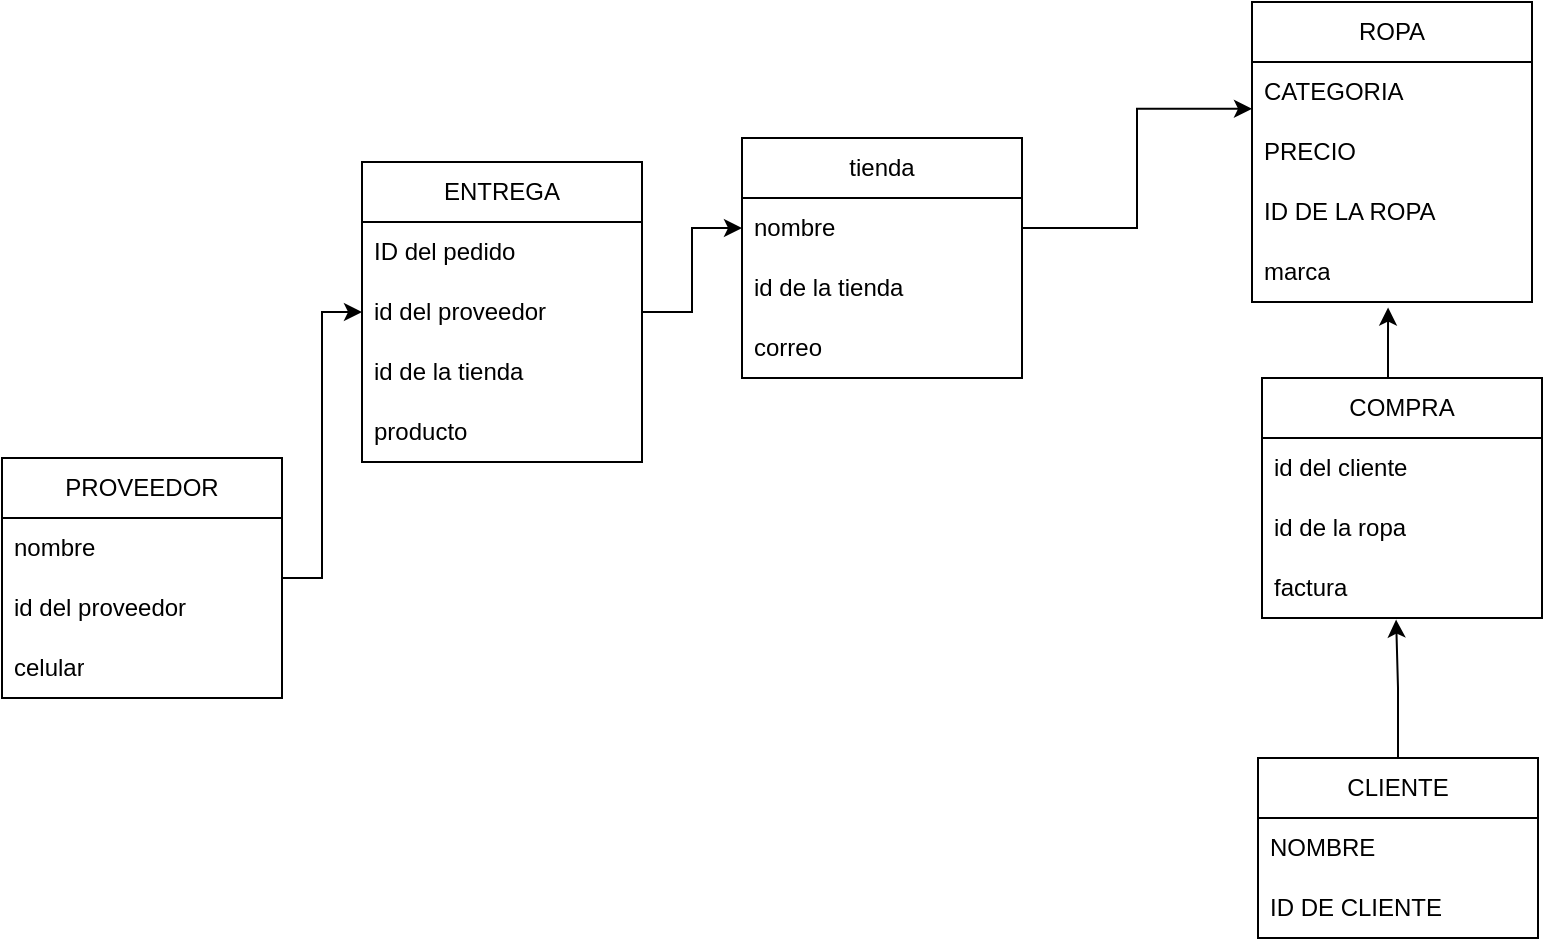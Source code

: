 <mxfile version="24.7.7">
  <diagram name="Página-1" id="-siDh4WeMUqEM1Wni683">
    <mxGraphModel dx="1313" dy="653" grid="1" gridSize="10" guides="1" tooltips="1" connect="1" arrows="1" fold="1" page="1" pageScale="1" pageWidth="850" pageHeight="1100" math="0" shadow="0">
      <root>
        <mxCell id="0" />
        <mxCell id="1" parent="0" />
        <mxCell id="fFDV8EobemNPgo9Erf_Q-2" value="CLIENTE" style="swimlane;fontStyle=0;childLayout=stackLayout;horizontal=1;startSize=30;horizontalStack=0;resizeParent=1;resizeParentMax=0;resizeLast=0;collapsible=1;marginBottom=0;whiteSpace=wrap;html=1;" vertex="1" parent="1">
          <mxGeometry x="648" y="428" width="140" height="90" as="geometry" />
        </mxCell>
        <mxCell id="fFDV8EobemNPgo9Erf_Q-3" value="NOMBRE" style="text;strokeColor=none;fillColor=none;align=left;verticalAlign=middle;spacingLeft=4;spacingRight=4;overflow=hidden;points=[[0,0.5],[1,0.5]];portConstraint=eastwest;rotatable=0;whiteSpace=wrap;html=1;" vertex="1" parent="fFDV8EobemNPgo9Erf_Q-2">
          <mxGeometry y="30" width="140" height="30" as="geometry" />
        </mxCell>
        <mxCell id="fFDV8EobemNPgo9Erf_Q-4" value="ID DE CLIENTE" style="text;strokeColor=none;fillColor=none;align=left;verticalAlign=middle;spacingLeft=4;spacingRight=4;overflow=hidden;points=[[0,0.5],[1,0.5]];portConstraint=eastwest;rotatable=0;whiteSpace=wrap;html=1;" vertex="1" parent="fFDV8EobemNPgo9Erf_Q-2">
          <mxGeometry y="60" width="140" height="30" as="geometry" />
        </mxCell>
        <mxCell id="fFDV8EobemNPgo9Erf_Q-11" value="ROPA" style="swimlane;fontStyle=0;childLayout=stackLayout;horizontal=1;startSize=30;horizontalStack=0;resizeParent=1;resizeParentMax=0;resizeLast=0;collapsible=1;marginBottom=0;whiteSpace=wrap;html=1;" vertex="1" parent="1">
          <mxGeometry x="645" y="50" width="140" height="150" as="geometry" />
        </mxCell>
        <mxCell id="fFDV8EobemNPgo9Erf_Q-12" value="CATEGORIA" style="text;strokeColor=none;fillColor=none;align=left;verticalAlign=middle;spacingLeft=4;spacingRight=4;overflow=hidden;points=[[0,0.5],[1,0.5]];portConstraint=eastwest;rotatable=0;whiteSpace=wrap;html=1;" vertex="1" parent="fFDV8EobemNPgo9Erf_Q-11">
          <mxGeometry y="30" width="140" height="30" as="geometry" />
        </mxCell>
        <mxCell id="fFDV8EobemNPgo9Erf_Q-13" value="PRECIO" style="text;strokeColor=none;fillColor=none;align=left;verticalAlign=middle;spacingLeft=4;spacingRight=4;overflow=hidden;points=[[0,0.5],[1,0.5]];portConstraint=eastwest;rotatable=0;whiteSpace=wrap;html=1;" vertex="1" parent="fFDV8EobemNPgo9Erf_Q-11">
          <mxGeometry y="60" width="140" height="30" as="geometry" />
        </mxCell>
        <mxCell id="fFDV8EobemNPgo9Erf_Q-14" value="ID DE LA ROPA" style="text;strokeColor=none;fillColor=none;align=left;verticalAlign=middle;spacingLeft=4;spacingRight=4;overflow=hidden;points=[[0,0.5],[1,0.5]];portConstraint=eastwest;rotatable=0;whiteSpace=wrap;html=1;" vertex="1" parent="fFDV8EobemNPgo9Erf_Q-11">
          <mxGeometry y="90" width="140" height="30" as="geometry" />
        </mxCell>
        <mxCell id="fFDV8EobemNPgo9Erf_Q-56" value="marca" style="text;strokeColor=none;fillColor=none;align=left;verticalAlign=middle;spacingLeft=4;spacingRight=4;overflow=hidden;points=[[0,0.5],[1,0.5]];portConstraint=eastwest;rotatable=0;whiteSpace=wrap;html=1;" vertex="1" parent="fFDV8EobemNPgo9Erf_Q-11">
          <mxGeometry y="120" width="140" height="30" as="geometry" />
        </mxCell>
        <mxCell id="fFDV8EobemNPgo9Erf_Q-15" value="PROVEEDOR" style="swimlane;fontStyle=0;childLayout=stackLayout;horizontal=1;startSize=30;horizontalStack=0;resizeParent=1;resizeParentMax=0;resizeLast=0;collapsible=1;marginBottom=0;whiteSpace=wrap;html=1;" vertex="1" parent="1">
          <mxGeometry x="20" y="278" width="140" height="120" as="geometry" />
        </mxCell>
        <mxCell id="fFDV8EobemNPgo9Erf_Q-16" value="nombre" style="text;strokeColor=none;fillColor=none;align=left;verticalAlign=middle;spacingLeft=4;spacingRight=4;overflow=hidden;points=[[0,0.5],[1,0.5]];portConstraint=eastwest;rotatable=0;whiteSpace=wrap;html=1;" vertex="1" parent="fFDV8EobemNPgo9Erf_Q-15">
          <mxGeometry y="30" width="140" height="30" as="geometry" />
        </mxCell>
        <mxCell id="fFDV8EobemNPgo9Erf_Q-17" value="id del proveedor" style="text;strokeColor=none;fillColor=none;align=left;verticalAlign=middle;spacingLeft=4;spacingRight=4;overflow=hidden;points=[[0,0.5],[1,0.5]];portConstraint=eastwest;rotatable=0;whiteSpace=wrap;html=1;" vertex="1" parent="fFDV8EobemNPgo9Erf_Q-15">
          <mxGeometry y="60" width="140" height="30" as="geometry" />
        </mxCell>
        <mxCell id="fFDV8EobemNPgo9Erf_Q-18" value="celular" style="text;strokeColor=none;fillColor=none;align=left;verticalAlign=middle;spacingLeft=4;spacingRight=4;overflow=hidden;points=[[0,0.5],[1,0.5]];portConstraint=eastwest;rotatable=0;whiteSpace=wrap;html=1;" vertex="1" parent="fFDV8EobemNPgo9Erf_Q-15">
          <mxGeometry y="90" width="140" height="30" as="geometry" />
        </mxCell>
        <mxCell id="fFDV8EobemNPgo9Erf_Q-27" value="COMPRA" style="swimlane;fontStyle=0;childLayout=stackLayout;horizontal=1;startSize=30;horizontalStack=0;resizeParent=1;resizeParentMax=0;resizeLast=0;collapsible=1;marginBottom=0;whiteSpace=wrap;html=1;" vertex="1" parent="1">
          <mxGeometry x="650" y="238" width="140" height="120" as="geometry" />
        </mxCell>
        <mxCell id="fFDV8EobemNPgo9Erf_Q-28" value="id del cliente" style="text;strokeColor=none;fillColor=none;align=left;verticalAlign=middle;spacingLeft=4;spacingRight=4;overflow=hidden;points=[[0,0.5],[1,0.5]];portConstraint=eastwest;rotatable=0;whiteSpace=wrap;html=1;" vertex="1" parent="fFDV8EobemNPgo9Erf_Q-27">
          <mxGeometry y="30" width="140" height="30" as="geometry" />
        </mxCell>
        <mxCell id="fFDV8EobemNPgo9Erf_Q-29" value="id de la ropa" style="text;strokeColor=none;fillColor=none;align=left;verticalAlign=middle;spacingLeft=4;spacingRight=4;overflow=hidden;points=[[0,0.5],[1,0.5]];portConstraint=eastwest;rotatable=0;whiteSpace=wrap;html=1;" vertex="1" parent="fFDV8EobemNPgo9Erf_Q-27">
          <mxGeometry y="60" width="140" height="30" as="geometry" />
        </mxCell>
        <mxCell id="fFDV8EobemNPgo9Erf_Q-30" value="factura" style="text;strokeColor=none;fillColor=none;align=left;verticalAlign=middle;spacingLeft=4;spacingRight=4;overflow=hidden;points=[[0,0.5],[1,0.5]];portConstraint=eastwest;rotatable=0;whiteSpace=wrap;html=1;" vertex="1" parent="fFDV8EobemNPgo9Erf_Q-27">
          <mxGeometry y="90" width="140" height="30" as="geometry" />
        </mxCell>
        <mxCell id="fFDV8EobemNPgo9Erf_Q-33" style="edgeStyle=orthogonalEdgeStyle;rounded=0;orthogonalLoop=1;jettySize=auto;html=1;entryX=0.479;entryY=1.027;entryDx=0;entryDy=0;entryPerimeter=0;" edge="1" parent="1" source="fFDV8EobemNPgo9Erf_Q-2" target="fFDV8EobemNPgo9Erf_Q-30">
          <mxGeometry relative="1" as="geometry" />
        </mxCell>
        <mxCell id="fFDV8EobemNPgo9Erf_Q-41" style="edgeStyle=orthogonalEdgeStyle;rounded=0;orthogonalLoop=1;jettySize=auto;html=1;entryX=0;entryY=0.5;entryDx=0;entryDy=0;" edge="1" parent="1" source="fFDV8EobemNPgo9Erf_Q-60" target="fFDV8EobemNPgo9Erf_Q-50">
          <mxGeometry relative="1" as="geometry">
            <mxPoint x="200.84" y="134.8" as="targetPoint" />
          </mxGeometry>
        </mxCell>
        <mxCell id="fFDV8EobemNPgo9Erf_Q-48" value="tienda" style="swimlane;fontStyle=0;childLayout=stackLayout;horizontal=1;startSize=30;horizontalStack=0;resizeParent=1;resizeParentMax=0;resizeLast=0;collapsible=1;marginBottom=0;whiteSpace=wrap;html=1;" vertex="1" parent="1">
          <mxGeometry x="390" y="118" width="140" height="120" as="geometry" />
        </mxCell>
        <mxCell id="fFDV8EobemNPgo9Erf_Q-50" value="nombre" style="text;strokeColor=none;fillColor=none;align=left;verticalAlign=middle;spacingLeft=4;spacingRight=4;overflow=hidden;points=[[0,0.5],[1,0.5]];portConstraint=eastwest;rotatable=0;whiteSpace=wrap;html=1;" vertex="1" parent="fFDV8EobemNPgo9Erf_Q-48">
          <mxGeometry y="30" width="140" height="30" as="geometry" />
        </mxCell>
        <mxCell id="fFDV8EobemNPgo9Erf_Q-51" value="id de la tienda" style="text;strokeColor=none;fillColor=none;align=left;verticalAlign=middle;spacingLeft=4;spacingRight=4;overflow=hidden;points=[[0,0.5],[1,0.5]];portConstraint=eastwest;rotatable=0;whiteSpace=wrap;html=1;" vertex="1" parent="fFDV8EobemNPgo9Erf_Q-48">
          <mxGeometry y="60" width="140" height="30" as="geometry" />
        </mxCell>
        <mxCell id="fFDV8EobemNPgo9Erf_Q-52" value="correo" style="text;strokeColor=none;fillColor=none;align=left;verticalAlign=middle;spacingLeft=4;spacingRight=4;overflow=hidden;points=[[0,0.5],[1,0.5]];portConstraint=eastwest;rotatable=0;whiteSpace=wrap;html=1;" vertex="1" parent="fFDV8EobemNPgo9Erf_Q-48">
          <mxGeometry y="90" width="140" height="30" as="geometry" />
        </mxCell>
        <mxCell id="fFDV8EobemNPgo9Erf_Q-55" style="edgeStyle=orthogonalEdgeStyle;rounded=0;orthogonalLoop=1;jettySize=auto;html=1;entryX=0;entryY=0.78;entryDx=0;entryDy=0;entryPerimeter=0;" edge="1" parent="1" source="fFDV8EobemNPgo9Erf_Q-50" target="fFDV8EobemNPgo9Erf_Q-12">
          <mxGeometry relative="1" as="geometry" />
        </mxCell>
        <mxCell id="fFDV8EobemNPgo9Erf_Q-58" style="edgeStyle=orthogonalEdgeStyle;rounded=0;orthogonalLoop=1;jettySize=auto;html=1;entryX=0.486;entryY=1.093;entryDx=0;entryDy=0;entryPerimeter=0;" edge="1" parent="1" source="fFDV8EobemNPgo9Erf_Q-27" target="fFDV8EobemNPgo9Erf_Q-56">
          <mxGeometry relative="1" as="geometry">
            <Array as="points">
              <mxPoint x="713" y="218" />
              <mxPoint x="713" y="218" />
            </Array>
          </mxGeometry>
        </mxCell>
        <mxCell id="fFDV8EobemNPgo9Erf_Q-64" value="" style="edgeStyle=orthogonalEdgeStyle;rounded=0;orthogonalLoop=1;jettySize=auto;html=1;entryX=0;entryY=0.5;entryDx=0;entryDy=0;" edge="1" parent="1" source="fFDV8EobemNPgo9Erf_Q-15" target="fFDV8EobemNPgo9Erf_Q-60">
          <mxGeometry relative="1" as="geometry">
            <mxPoint x="90" y="278" as="sourcePoint" />
            <mxPoint x="390" y="163" as="targetPoint" />
          </mxGeometry>
        </mxCell>
        <mxCell id="fFDV8EobemNPgo9Erf_Q-60" value="ENTREGA" style="swimlane;fontStyle=0;childLayout=stackLayout;horizontal=1;startSize=30;horizontalStack=0;resizeParent=1;resizeParentMax=0;resizeLast=0;collapsible=1;marginBottom=0;whiteSpace=wrap;html=1;" vertex="1" parent="1">
          <mxGeometry x="200" y="130" width="140" height="150" as="geometry" />
        </mxCell>
        <mxCell id="fFDV8EobemNPgo9Erf_Q-61" value="ID del pedido" style="text;strokeColor=none;fillColor=none;align=left;verticalAlign=middle;spacingLeft=4;spacingRight=4;overflow=hidden;points=[[0,0.5],[1,0.5]];portConstraint=eastwest;rotatable=0;whiteSpace=wrap;html=1;" vertex="1" parent="fFDV8EobemNPgo9Erf_Q-60">
          <mxGeometry y="30" width="140" height="30" as="geometry" />
        </mxCell>
        <mxCell id="fFDV8EobemNPgo9Erf_Q-62" value="id del proveedor" style="text;strokeColor=none;fillColor=none;align=left;verticalAlign=middle;spacingLeft=4;spacingRight=4;overflow=hidden;points=[[0,0.5],[1,0.5]];portConstraint=eastwest;rotatable=0;whiteSpace=wrap;html=1;" vertex="1" parent="fFDV8EobemNPgo9Erf_Q-60">
          <mxGeometry y="60" width="140" height="30" as="geometry" />
        </mxCell>
        <mxCell id="fFDV8EobemNPgo9Erf_Q-63" value="id de la tienda" style="text;strokeColor=none;fillColor=none;align=left;verticalAlign=middle;spacingLeft=4;spacingRight=4;overflow=hidden;points=[[0,0.5],[1,0.5]];portConstraint=eastwest;rotatable=0;whiteSpace=wrap;html=1;" vertex="1" parent="fFDV8EobemNPgo9Erf_Q-60">
          <mxGeometry y="90" width="140" height="30" as="geometry" />
        </mxCell>
        <mxCell id="fFDV8EobemNPgo9Erf_Q-65" value="producto" style="text;strokeColor=none;fillColor=none;align=left;verticalAlign=middle;spacingLeft=4;spacingRight=4;overflow=hidden;points=[[0,0.5],[1,0.5]];portConstraint=eastwest;rotatable=0;whiteSpace=wrap;html=1;" vertex="1" parent="fFDV8EobemNPgo9Erf_Q-60">
          <mxGeometry y="120" width="140" height="30" as="geometry" />
        </mxCell>
      </root>
    </mxGraphModel>
  </diagram>
</mxfile>
